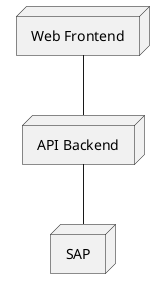 @startuml

node node1 as "Web Frontend"
node node2 as "API Backend"
node node3 as "SAP"

node1 -- node2
node2 -- node3


@enduml
